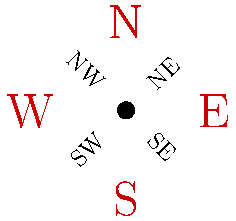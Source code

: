 pair O=0;
draw(scale(2)*Label("N",.8red),O,10*N,linewidth(3mm));
draw(scale(2)*Label("S",.8red),O,10*S);
draw(scale(2)*Label("E",.8red),O,10*E);
draw(scale(2)*Label("W",.8red),O,10*W);

draw(rotate(45)*Label("NE"),O,5NE);
draw(rotate(-45)*Label("SE"),O,5SE);
draw(rotate(-45)*Label("NW"),O,5NW);
draw(rotate(45)*Label("SW"),O,5SW);
